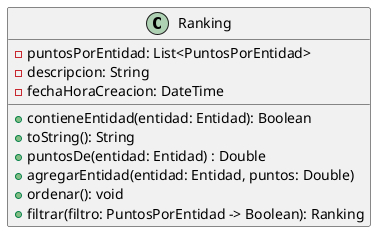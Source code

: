 @startuml
'https://plantuml.com/class-diagram

class Ranking{
 - puntosPorEntidad: List<PuntosPorEntidad>
 - descripcion: String
 - fechaHoraCreacion: DateTime

 + contieneEntidad(entidad: Entidad): Boolean
 + toString(): String
 + puntosDe(entidad: Entidad) : Double
 + agregarEntidad(entidad: Entidad, puntos: Double)
 + ordenar(): void
 + filtrar(filtro: PuntosPorEntidad -> Boolean): Ranking
}

@enduml